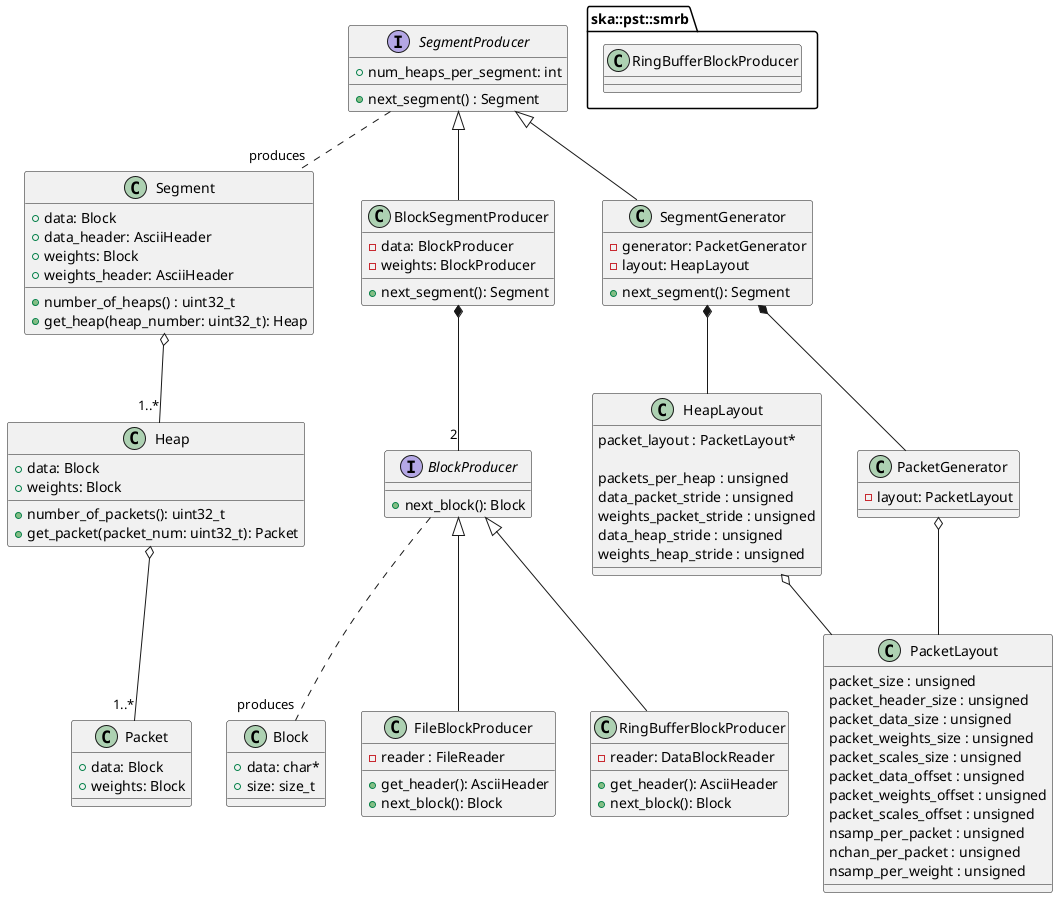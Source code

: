 @startuml PST Data Segment class diagram

interface SegmentProducer 
{
    + num_heaps_per_segment: int
    + next_segment() : Segment
}

' A segment is contiguous sequence of heaps and in general the source of data is
' a source of multiple contiguous sequences of heaps.
' Such as the ringbuffers have a size of N * resolution, where
' resolution is the size of a heap.
class Segment
{
    + data: Block
    + data_header: AsciiHeader
    + weights: Block
    + weights_header: AsciiHeader
    + number_of_heaps() : uint32_t
    + get_heap(heap_number: uint32_t): Heap
}

SegmentProducer .. "produces" Segment

' In PST a Heap is a specific term that ensures that all channels
' for a subband have been seen. A packet may only have a subset of
' of channels but a heap will have all channels.
class Heap
{
    + data: Block
    + weights: Block
    + number_of_packets(): uint32_t
    + get_packet(packet_num: uint32_t): Packet
}

Segment o-- "1..*" Heap

' a packet is the smallest chunk of data we get from CBF
' and what we can write to a file.
class Packet
{
    + data: Block
    + weights: Block
}

Heap o-- "1..*" Packet

interface BlockProducer 
{
    + next_block(): Block
}

' A block could be any size it, it could be a chunck of data
' for a whole slice, heap, packet, etc or chunck of weights.
' The only thing is it is not a combination of data+weights it
' is one or the other.
class Block 
{
    + data: char*
    + size: size_t
}

' A source of heaps that have been divided into blocks
class BlockSegmentProducer 
{
    - data: BlockProducer
    - weights: BlockProducer
    + next_segment(): Segment
}

SegmentProducer <|-- BlockSegmentProducer

class FileBlockProducer 
{
    - reader : FileReader
    + get_header(): AsciiHeader
    + next_block(): Block
}

package ska::pst::smrb {
  class RingBufferBlockProducer
}

class RingBufferBlockProducer 
{
    - reader: DataBlockReader
    + get_header(): AsciiHeader
    + next_block(): Block
}

BlockSegmentProducer *-- "2" BlockProducer
BlockProducer <|-- FileBlockProducer
BlockProducer <|-- RingBufferBlockProducer

BlockProducer .. "produces" Block

class SegmentGenerator 
{
    - generator: PacketGenerator
    - layout: HeapLayout
    + next_segment(): Segment
}

SegmentProducer <|-- SegmentGenerator
SegmentGenerator *-- HeapLayout
SegmentGenerator *-- PacketGenerator

class PacketGenerator 
{
    - layout: PacketLayout
}

class HeapLayout
{
  packet_layout : PacketLayout*

  packets_per_heap : unsigned
  data_packet_stride : unsigned
  weights_packet_stride : unsigned
  data_heap_stride : unsigned
  weights_heap_stride : unsigned 
}

class PacketLayout
{
  packet_size : unsigned
  packet_header_size : unsigned
  packet_data_size : unsigned
  packet_weights_size : unsigned
  packet_scales_size : unsigned
  packet_data_offset : unsigned
  packet_weights_offset : unsigned
  packet_scales_offset : unsigned
  nsamp_per_packet : unsigned
  nchan_per_packet : unsigned
  nsamp_per_weight : unsigned
}


HeapLayout o-- PacketLayout

PacketGenerator o-- PacketLayout

@enduml
